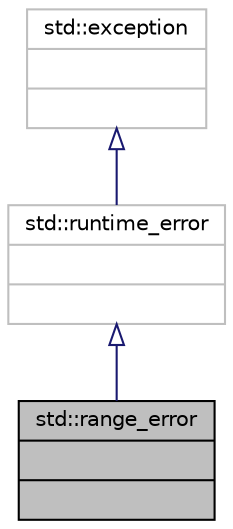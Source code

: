 digraph "std::range_error"
{
  edge [fontname="Helvetica",fontsize="10",labelfontname="Helvetica",labelfontsize="10"];
  node [fontname="Helvetica",fontsize="10",shape=record];
  Node749 [label="{std::range_error\n||}",height=0.2,width=0.4,color="black", fillcolor="grey75", style="filled", fontcolor="black"];
  Node750 -> Node749 [dir="back",color="midnightblue",fontsize="10",style="solid",arrowtail="onormal",fontname="Helvetica"];
  Node750 [label="{std::runtime_error\n||}",height=0.2,width=0.4,color="grey75", fillcolor="white", style="filled",tooltip="STL class "];
  Node751 -> Node750 [dir="back",color="midnightblue",fontsize="10",style="solid",arrowtail="onormal",fontname="Helvetica"];
  Node751 [label="{std::exception\n||}",height=0.2,width=0.4,color="grey75", fillcolor="white", style="filled",tooltip="STL class "];
}
